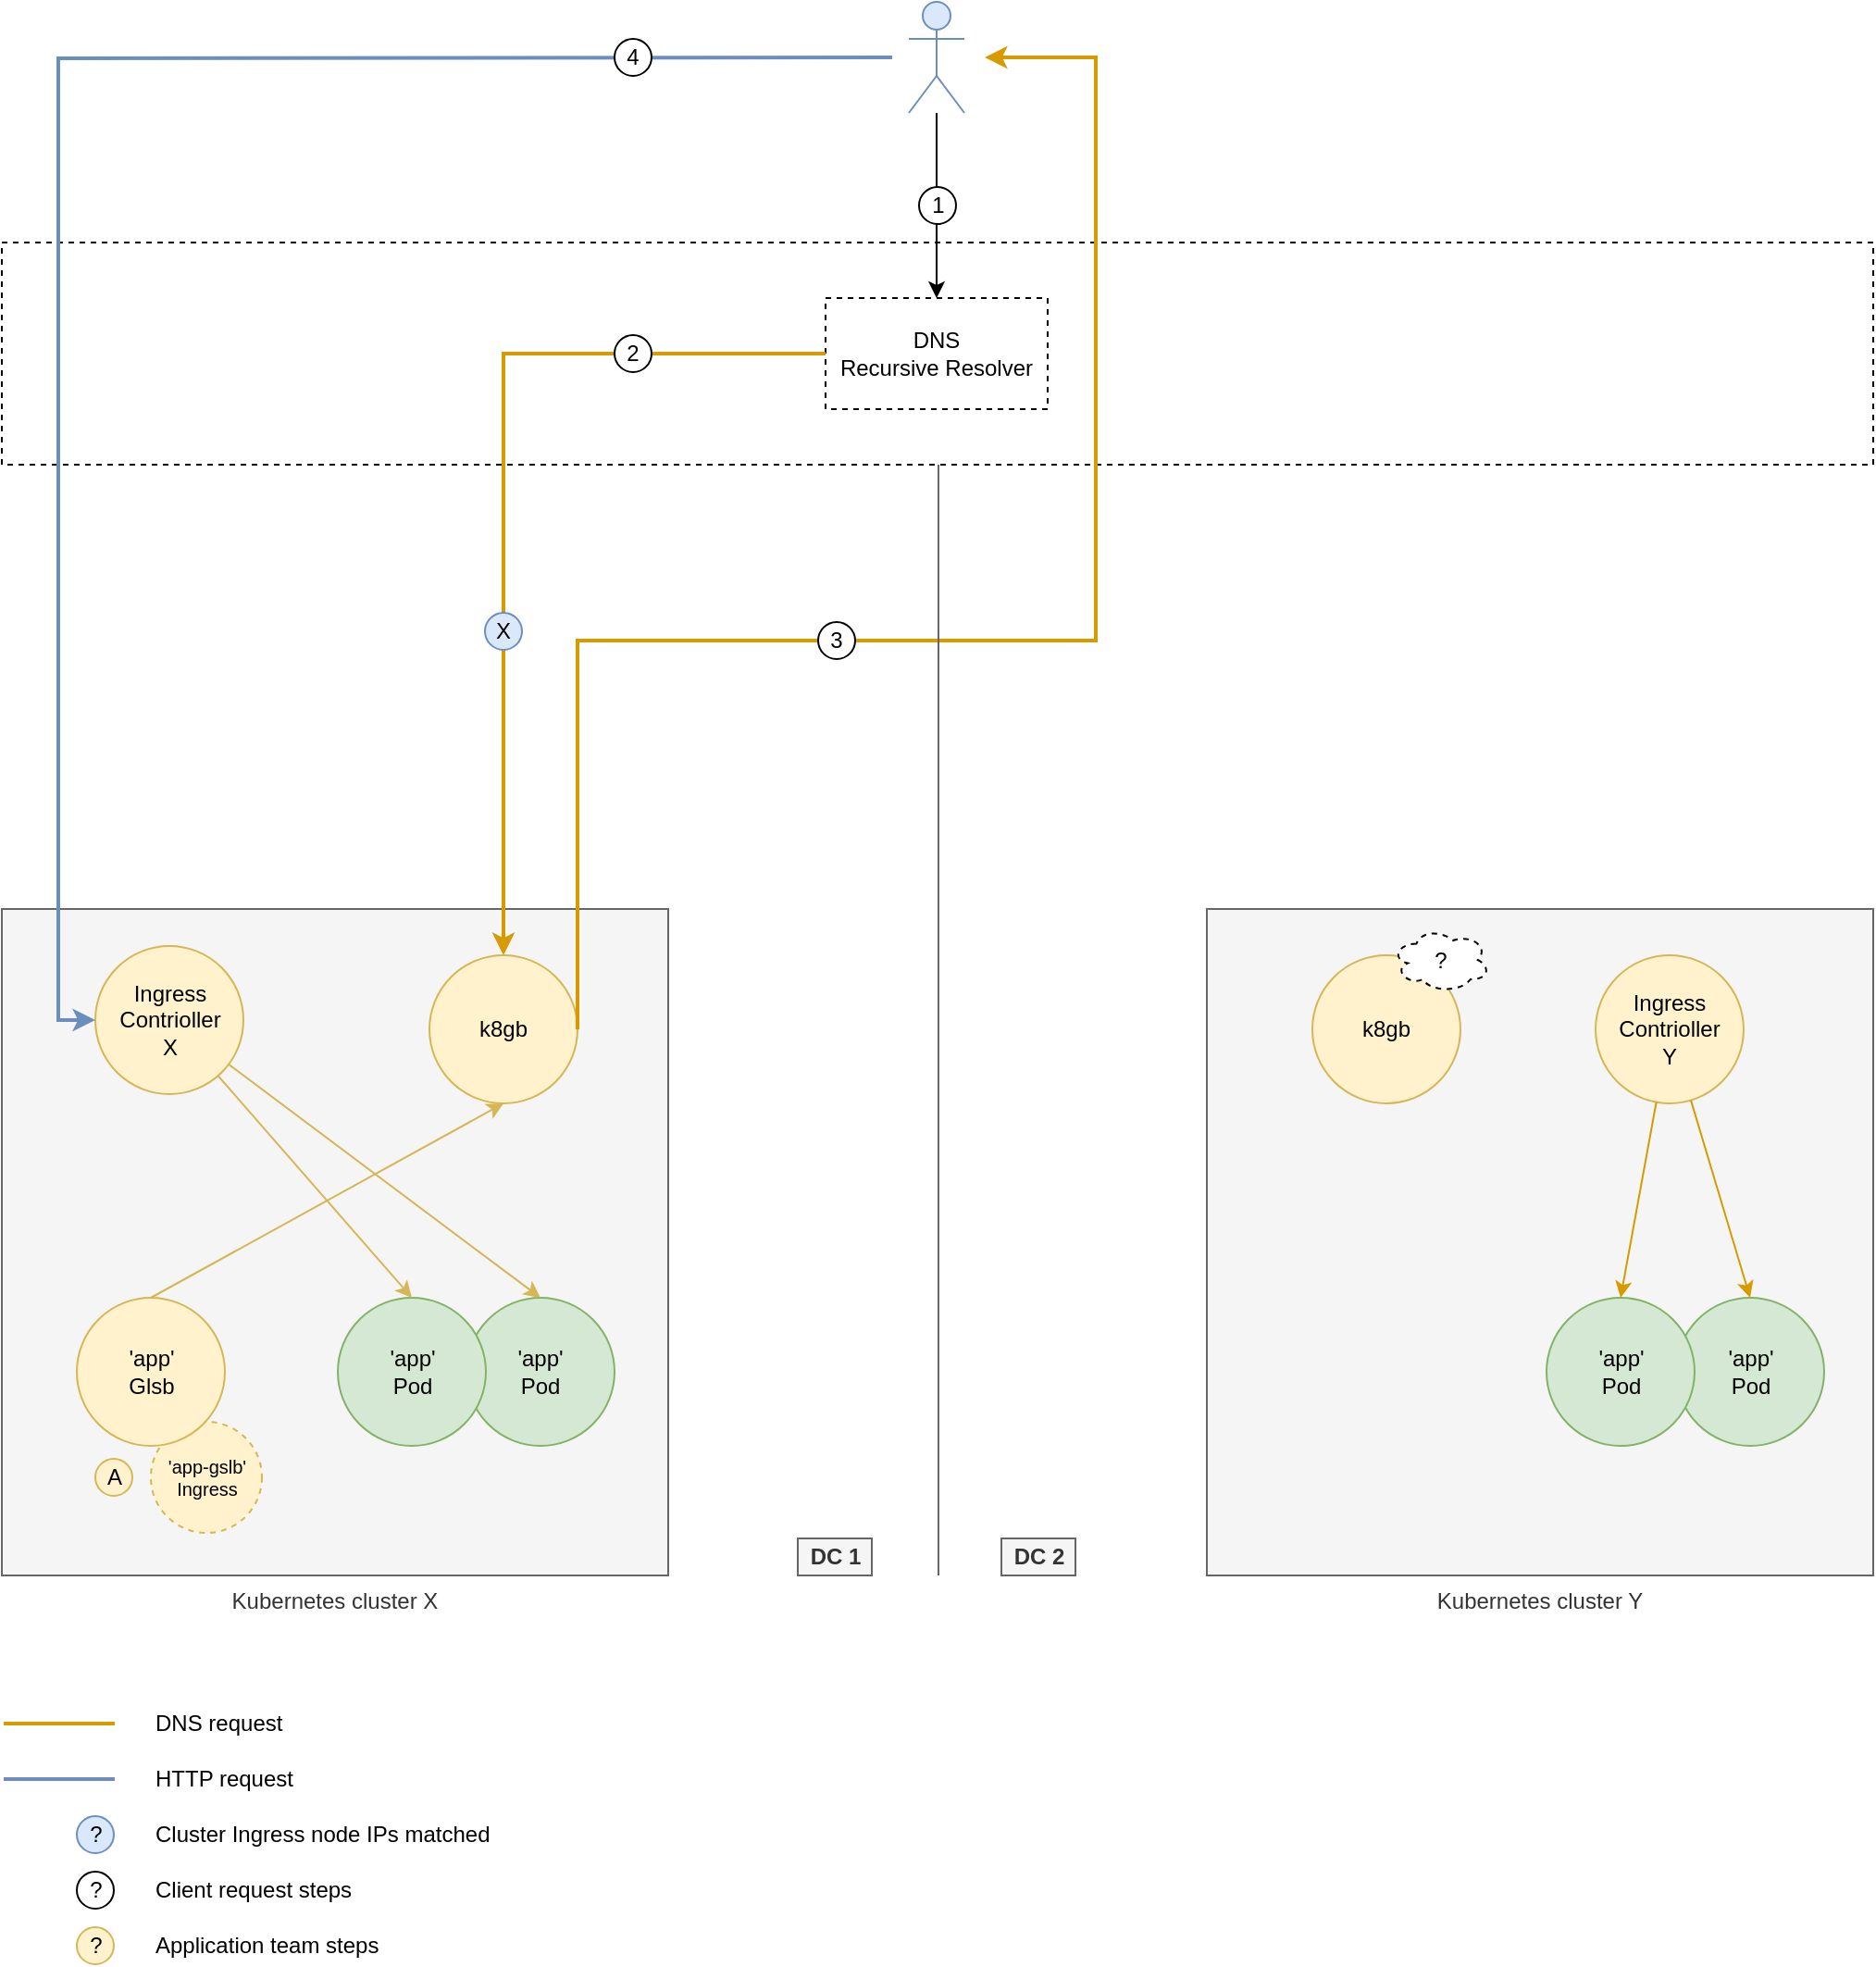 <mxfile version="12.9.14" type="device"><diagram id="m2snNibHVOgX9IZcK9sQ" name="Page-1"><mxGraphModel dx="1186" dy="714" grid="1" gridSize="10" guides="1" tooltips="1" connect="1" arrows="1" fold="1" page="1" pageScale="1" pageWidth="1654" pageHeight="1169" math="0" shadow="0"><root><mxCell id="0"/><mxCell id="1" parent="0"/><mxCell id="61hh7ba79Ea8MjFy1BD7-10" value="" style="rounded=0;whiteSpace=wrap;html=1;dashed=1;" parent="1" vertex="1"><mxGeometry x="79" y="160" width="1011" height="120" as="geometry"/></mxCell><mxCell id="61hh7ba79Ea8MjFy1BD7-31" style="edgeStyle=orthogonalEdgeStyle;rounded=0;orthogonalLoop=1;jettySize=auto;html=1;entryX=0.5;entryY=0;entryDx=0;entryDy=0;" parent="1" source="61hh7ba79Ea8MjFy1BD7-11" target="61hh7ba79Ea8MjFy1BD7-8" edge="1"><mxGeometry relative="1" as="geometry"/></mxCell><mxCell id="61hh7ba79Ea8MjFy1BD7-11" value="" style="shape=umlActor;verticalLabelPosition=bottom;labelBackgroundColor=#ffffff;verticalAlign=top;html=1;outlineConnect=0;fillColor=#dae8fc;strokeColor=#6c8ebf;" parent="1" vertex="1"><mxGeometry x="569" y="30" width="30" height="60" as="geometry"/></mxCell><mxCell id="61hh7ba79Ea8MjFy1BD7-8" value="DNS&lt;br&gt;Recursive Resolver" style="rounded=0;whiteSpace=wrap;html=1;dashed=1;" parent="1" vertex="1"><mxGeometry x="524" y="190" width="120" height="60" as="geometry"/></mxCell><mxCell id="61hh7ba79Ea8MjFy1BD7-17" value="1" style="ellipse;whiteSpace=wrap;html=1;aspect=fixed;" parent="1" vertex="1"><mxGeometry x="574.5" y="130" width="20" height="20" as="geometry"/></mxCell><mxCell id="61hh7ba79Ea8MjFy1BD7-23" value="Kubernetes cluster X" style="rounded=0;whiteSpace=wrap;html=1;fillColor=#f5f5f5;strokeColor=#666666;fontColor=#333333;labelPosition=center;verticalLabelPosition=bottom;align=center;verticalAlign=top;" parent="1" vertex="1"><mxGeometry x="79" y="520" width="360" height="360" as="geometry"/></mxCell><mxCell id="61hh7ba79Ea8MjFy1BD7-4" value="Ingress Contrioller&lt;br&gt;X" style="ellipse;whiteSpace=wrap;html=1;aspect=fixed;fillColor=#fff2cc;strokeColor=#d6b656;" parent="1" vertex="1"><mxGeometry x="129.5" y="540" width="80" height="80" as="geometry"/></mxCell><mxCell id="61hh7ba79Ea8MjFy1BD7-5" value="'app'&lt;br&gt;Pod" style="ellipse;whiteSpace=wrap;html=1;aspect=fixed;fillColor=#d5e8d4;strokeColor=#82b366;" parent="1" vertex="1"><mxGeometry x="330" y="730" width="80" height="80" as="geometry"/></mxCell><mxCell id="61hh7ba79Ea8MjFy1BD7-47" style="edgeStyle=none;rounded=0;orthogonalLoop=1;jettySize=auto;html=1;entryX=0.5;entryY=0;entryDx=0;entryDy=0;fillColor=#fff2cc;strokeColor=#d6b656;" parent="1" source="61hh7ba79Ea8MjFy1BD7-4" target="61hh7ba79Ea8MjFy1BD7-5" edge="1"><mxGeometry relative="1" as="geometry"/></mxCell><mxCell id="61hh7ba79Ea8MjFy1BD7-6" value="'app'&lt;br&gt;Pod" style="ellipse;whiteSpace=wrap;html=1;aspect=fixed;fillColor=#d5e8d4;strokeColor=#82b366;" parent="1" vertex="1"><mxGeometry x="260.5" y="730" width="80" height="80" as="geometry"/></mxCell><mxCell id="61hh7ba79Ea8MjFy1BD7-46" style="rounded=0;orthogonalLoop=1;jettySize=auto;html=1;entryX=0.5;entryY=0;entryDx=0;entryDy=0;fillColor=#fff2cc;strokeColor=#d6b656;" parent="1" source="61hh7ba79Ea8MjFy1BD7-4" target="61hh7ba79Ea8MjFy1BD7-6" edge="1"><mxGeometry relative="1" as="geometry"/></mxCell><mxCell id="61hh7ba79Ea8MjFy1BD7-25" value="k8gb" style="ellipse;whiteSpace=wrap;html=1;aspect=fixed;fillColor=#fff2cc;strokeColor=#d6b656;" parent="1" vertex="1"><mxGeometry x="310" y="545" width="80" height="80" as="geometry"/></mxCell><mxCell id="61hh7ba79Ea8MjFy1BD7-58" style="edgeStyle=none;rounded=0;orthogonalLoop=1;jettySize=auto;html=1;exitX=1;exitY=0.5;exitDx=0;exitDy=0;dashed=1;" parent="1" edge="1"><mxGeometry relative="1" as="geometry"><mxPoint x="440" y="375" as="sourcePoint"/><mxPoint x="440" y="375" as="targetPoint"/></mxGeometry></mxCell><mxCell id="61hh7ba79Ea8MjFy1BD7-43" style="edgeStyle=orthogonalEdgeStyle;rounded=0;orthogonalLoop=1;jettySize=auto;html=1;entryX=0;entryY=0.5;entryDx=0;entryDy=0;fillColor=#dae8fc;strokeColor=#6c8ebf;strokeWidth=2;" parent="1" target="61hh7ba79Ea8MjFy1BD7-4" edge="1"><mxGeometry relative="1" as="geometry"><mxPoint x="560" y="60" as="sourcePoint"/></mxGeometry></mxCell><mxCell id="61hh7ba79Ea8MjFy1BD7-35" style="edgeStyle=orthogonalEdgeStyle;rounded=0;orthogonalLoop=1;jettySize=auto;html=1;exitX=1;exitY=0.5;exitDx=0;exitDy=0;fillColor=#ffe6cc;strokeColor=#d79b00;strokeWidth=2;" parent="1" source="61hh7ba79Ea8MjFy1BD7-25" edge="1"><mxGeometry relative="1" as="geometry"><mxPoint x="363.999" y="375.333" as="sourcePoint"/><mxPoint x="610" y="60" as="targetPoint"/><Array as="points"><mxPoint x="670" y="375"/><mxPoint x="670" y="60"/></Array></mxGeometry></mxCell><mxCell id="61hh7ba79Ea8MjFy1BD7-44" value="4" style="ellipse;whiteSpace=wrap;html=1;aspect=fixed;fillColor=#FFFFFF;" parent="1" vertex="1"><mxGeometry x="410" y="50" width="20" height="20" as="geometry"/></mxCell><mxCell id="61hh7ba79Ea8MjFy1BD7-76" value="" style="endArrow=none;html=1;strokeWidth=1;fillColor=#f5f5f5;strokeColor=#666666;rounded=0;" parent="1" edge="1"><mxGeometry width="50" height="50" relative="1" as="geometry"><mxPoint x="585" y="880" as="sourcePoint"/><mxPoint x="585" y="280" as="targetPoint"/></mxGeometry></mxCell><mxCell id="61hh7ba79Ea8MjFy1BD7-78" value="DC 1" style="text;html=1;resizable=0;points=[];autosize=1;align=center;verticalAlign=top;spacingTop=-4;fontStyle=1;fillColor=#f5f5f5;strokeColor=#666666;fontColor=#333333;" parent="1" vertex="1"><mxGeometry x="509" y="860" width="40" height="20" as="geometry"/></mxCell><mxCell id="61hh7ba79Ea8MjFy1BD7-79" value="DC 2" style="text;html=1;resizable=0;points=[];autosize=1;align=center;verticalAlign=top;spacingTop=-4;fontStyle=1;fillColor=#f5f5f5;strokeColor=#666666;fontColor=#333333;" parent="1" vertex="1"><mxGeometry x="619" y="860" width="40" height="20" as="geometry"/></mxCell><mxCell id="61hh7ba79Ea8MjFy1BD7-33" value="3" style="ellipse;whiteSpace=wrap;html=1;aspect=fixed;fillColor=#FFFFFF;" parent="1" vertex="1"><mxGeometry x="520" y="365" width="20" height="20" as="geometry"/></mxCell><mxCell id="-YQMj2CaUPlplHrFfP-6-36" value="A" style="ellipse;whiteSpace=wrap;html=1;aspect=fixed;fillColor=#fff2cc;strokeColor=#d6b656;" parent="1" vertex="1"><mxGeometry x="129.5" y="817" width="20" height="20" as="geometry"/></mxCell><mxCell id="-YQMj2CaUPlplHrFfP-6-37" value="'app-gslb'&lt;br style=&quot;font-size: 10px;&quot;&gt;Ingress" style="ellipse;whiteSpace=wrap;html=1;aspect=fixed;fillColor=#fff2cc;strokeColor=#d6b656;fontSize=10;dashed=1;" parent="1" vertex="1"><mxGeometry x="159.5" y="797" width="60" height="60" as="geometry"/></mxCell><mxCell id="-YQMj2CaUPlplHrFfP-6-39" style="edgeStyle=none;rounded=0;orthogonalLoop=1;jettySize=auto;html=1;exitX=0.5;exitY=0;exitDx=0;exitDy=0;entryX=0.5;entryY=1;entryDx=0;entryDy=0;strokeWidth=1;fontSize=10;fillColor=#fff2cc;strokeColor=#d6b656;" parent="1" source="-YQMj2CaUPlplHrFfP-6-29" target="61hh7ba79Ea8MjFy1BD7-25" edge="1"><mxGeometry relative="1" as="geometry"/></mxCell><mxCell id="-YQMj2CaUPlplHrFfP-6-29" value="'app'&lt;br&gt;Glsb" style="ellipse;whiteSpace=wrap;html=1;aspect=fixed;fillColor=#fff2cc;strokeColor=#d6b656;" parent="1" vertex="1"><mxGeometry x="119.5" y="730" width="80" height="80" as="geometry"/></mxCell><mxCell id="-YQMj2CaUPlplHrFfP-6-42" value="Kubernetes cluster Y" style="rounded=0;whiteSpace=wrap;html=1;fillColor=#f5f5f5;strokeColor=#666666;fontColor=#333333;labelPosition=center;verticalLabelPosition=bottom;align=center;verticalAlign=top;" parent="1" vertex="1"><mxGeometry x="730" y="520" width="360" height="360" as="geometry"/></mxCell><mxCell id="-YQMj2CaUPlplHrFfP-6-43" value="Ingress Contrioller&lt;br&gt;Y" style="ellipse;whiteSpace=wrap;html=1;aspect=fixed;fillColor=#fff2cc;strokeColor=#d6b656;" parent="1" vertex="1"><mxGeometry x="940" y="545" width="80" height="80" as="geometry"/></mxCell><mxCell id="-YQMj2CaUPlplHrFfP-6-44" value="'app'&lt;br&gt;Pod" style="ellipse;whiteSpace=wrap;html=1;aspect=fixed;fillColor=#d5e8d4;strokeColor=#82b366;" parent="1" vertex="1"><mxGeometry x="983.5" y="730" width="80" height="80" as="geometry"/></mxCell><mxCell id="-YQMj2CaUPlplHrFfP-6-45" style="edgeStyle=none;rounded=0;orthogonalLoop=1;jettySize=auto;html=1;entryX=0.5;entryY=0;entryDx=0;entryDy=0;fillColor=#ffe6cc;strokeColor=#d79b00;" parent="1" source="-YQMj2CaUPlplHrFfP-6-43" target="-YQMj2CaUPlplHrFfP-6-44" edge="1"><mxGeometry relative="1" as="geometry"/></mxCell><mxCell id="-YQMj2CaUPlplHrFfP-6-46" value="'app'&lt;br&gt;Pod" style="ellipse;whiteSpace=wrap;html=1;aspect=fixed;fillColor=#d5e8d4;strokeColor=#82b366;" parent="1" vertex="1"><mxGeometry x="913.5" y="730" width="80" height="80" as="geometry"/></mxCell><mxCell id="-YQMj2CaUPlplHrFfP-6-47" style="rounded=0;orthogonalLoop=1;jettySize=auto;html=1;entryX=0.5;entryY=0;entryDx=0;entryDy=0;fillColor=#ffe6cc;strokeColor=#d79b00;" parent="1" source="-YQMj2CaUPlplHrFfP-6-43" target="-YQMj2CaUPlplHrFfP-6-46" edge="1"><mxGeometry relative="1" as="geometry"/></mxCell><mxCell id="ZlbpdEOetZkziZLN8NzP-3" value="" style="group" parent="1" vertex="1" connectable="0"><mxGeometry x="80" y="980" width="201" height="20" as="geometry"/></mxCell><mxCell id="ZlbpdEOetZkziZLN8NzP-1" value="" style="endArrow=none;html=1;fillColor=#dae8fc;strokeColor=#6c8ebf;strokeWidth=2;" parent="ZlbpdEOetZkziZLN8NzP-3" edge="1"><mxGeometry width="50" height="50" relative="1" as="geometry"><mxPoint y="10" as="sourcePoint"/><mxPoint x="60" y="10" as="targetPoint"/></mxGeometry></mxCell><mxCell id="ZlbpdEOetZkziZLN8NzP-2" value="HTTP request" style="text;html=1;strokeColor=none;fillColor=none;align=left;verticalAlign=middle;whiteSpace=wrap;rounded=0;" parent="ZlbpdEOetZkziZLN8NzP-3" vertex="1"><mxGeometry x="80" width="121" height="20" as="geometry"/></mxCell><mxCell id="ZlbpdEOetZkziZLN8NzP-14" value="" style="group" parent="1" vertex="1" connectable="0"><mxGeometry x="80" y="950" width="201" height="20" as="geometry"/></mxCell><mxCell id="ZlbpdEOetZkziZLN8NzP-5" value="" style="endArrow=none;html=1;fillColor=#ffe6cc;strokeColor=#d79b00;strokeWidth=2;" parent="ZlbpdEOetZkziZLN8NzP-14" edge="1"><mxGeometry width="50" height="50" relative="1" as="geometry"><mxPoint y="10" as="sourcePoint"/><mxPoint x="60" y="10" as="targetPoint"/></mxGeometry></mxCell><mxCell id="ZlbpdEOetZkziZLN8NzP-6" value="DNS request" style="text;html=1;strokeColor=none;fillColor=none;align=left;verticalAlign=middle;whiteSpace=wrap;rounded=0;" parent="ZlbpdEOetZkziZLN8NzP-14" vertex="1"><mxGeometry x="80" width="121" height="20" as="geometry"/></mxCell><mxCell id="ZlbpdEOetZkziZLN8NzP-15" value="" style="group" parent="1" vertex="1" connectable="0"><mxGeometry x="119.5" y="1010" width="240.5" height="20" as="geometry"/></mxCell><mxCell id="ZlbpdEOetZkziZLN8NzP-8" value="?" style="ellipse;whiteSpace=wrap;html=1;aspect=fixed;fillColor=#dae8fc;strokeColor=#6c8ebf;" parent="ZlbpdEOetZkziZLN8NzP-15" vertex="1"><mxGeometry width="20" height="20" as="geometry"/></mxCell><mxCell id="ZlbpdEOetZkziZLN8NzP-9" value="Cluster Ingress node IPs matched" style="text;html=1;strokeColor=none;fillColor=none;align=left;verticalAlign=middle;whiteSpace=wrap;rounded=0;" parent="ZlbpdEOetZkziZLN8NzP-15" vertex="1"><mxGeometry x="40.5" width="200" height="20" as="geometry"/></mxCell><mxCell id="ZlbpdEOetZkziZLN8NzP-16" value="" style="group" parent="1" vertex="1" connectable="0"><mxGeometry x="119.5" y="1040" width="240.5" height="20" as="geometry"/></mxCell><mxCell id="ZlbpdEOetZkziZLN8NzP-10" value="?" style="ellipse;whiteSpace=wrap;html=1;aspect=fixed;fillColor=#FFFFFF;" parent="ZlbpdEOetZkziZLN8NzP-16" vertex="1"><mxGeometry width="20" height="20" as="geometry"/></mxCell><mxCell id="ZlbpdEOetZkziZLN8NzP-11" value="Client request steps" style="text;html=1;strokeColor=none;fillColor=none;align=left;verticalAlign=middle;whiteSpace=wrap;rounded=0;" parent="ZlbpdEOetZkziZLN8NzP-16" vertex="1"><mxGeometry x="40.5" width="200" height="20" as="geometry"/></mxCell><mxCell id="ZlbpdEOetZkziZLN8NzP-17" value="" style="group" parent="1" vertex="1" connectable="0"><mxGeometry x="119.5" y="1070" width="240.5" height="20" as="geometry"/></mxCell><mxCell id="ZlbpdEOetZkziZLN8NzP-12" value="?" style="ellipse;whiteSpace=wrap;html=1;aspect=fixed;fillColor=#fff2cc;strokeColor=#d6b656;" parent="ZlbpdEOetZkziZLN8NzP-17" vertex="1"><mxGeometry width="20" height="20" as="geometry"/></mxCell><mxCell id="ZlbpdEOetZkziZLN8NzP-13" value="Application team steps" style="text;html=1;strokeColor=none;fillColor=none;align=left;verticalAlign=middle;whiteSpace=wrap;rounded=0;" parent="ZlbpdEOetZkziZLN8NzP-17" vertex="1"><mxGeometry x="40.5" width="200" height="20" as="geometry"/></mxCell><mxCell id="61hh7ba79Ea8MjFy1BD7-69" value="k8gb" style="ellipse;whiteSpace=wrap;html=1;aspect=fixed;fillColor=#fff2cc;strokeColor=#d6b656;" parent="1" vertex="1"><mxGeometry x="787" y="545" width="80" height="80" as="geometry"/></mxCell><mxCell id="-YQMj2CaUPlplHrFfP-6-13" value="?" style="ellipse;shape=cloud;whiteSpace=wrap;html=1;dashed=1;" parent="1" vertex="1"><mxGeometry x="830" y="530" width="53" height="35" as="geometry"/></mxCell><mxCell id="gNmbtbrA8GJA3YQQsvr5-2" style="edgeStyle=orthogonalEdgeStyle;rounded=0;orthogonalLoop=1;jettySize=auto;html=1;entryX=0.5;entryY=0;entryDx=0;entryDy=0;fillColor=#ffe6cc;strokeColor=#d79b00;strokeWidth=2;" edge="1" parent="1" source="61hh7ba79Ea8MjFy1BD7-8" target="61hh7ba79Ea8MjFy1BD7-25"><mxGeometry relative="1" as="geometry"><mxPoint x="350" y="545" as="targetPoint"/><Array as="points"><mxPoint x="350" y="220"/></Array><mxPoint x="524" y="220" as="sourcePoint"/></mxGeometry></mxCell><mxCell id="61hh7ba79Ea8MjFy1BD7-27" value="2" style="ellipse;whiteSpace=wrap;html=1;aspect=fixed;fillColor=#FFFFFF;" parent="1" vertex="1"><mxGeometry x="410" y="210" width="20" height="20" as="geometry"/></mxCell><mxCell id="p5f6BSRqvIPZz9lcX4P8-1" value="X" style="ellipse;whiteSpace=wrap;html=1;aspect=fixed;fillColor=#dae8fc;strokeColor=#6c8ebf;" parent="1" vertex="1"><mxGeometry x="340" y="360" width="20" height="20" as="geometry"/></mxCell></root></mxGraphModel></diagram></mxfile>